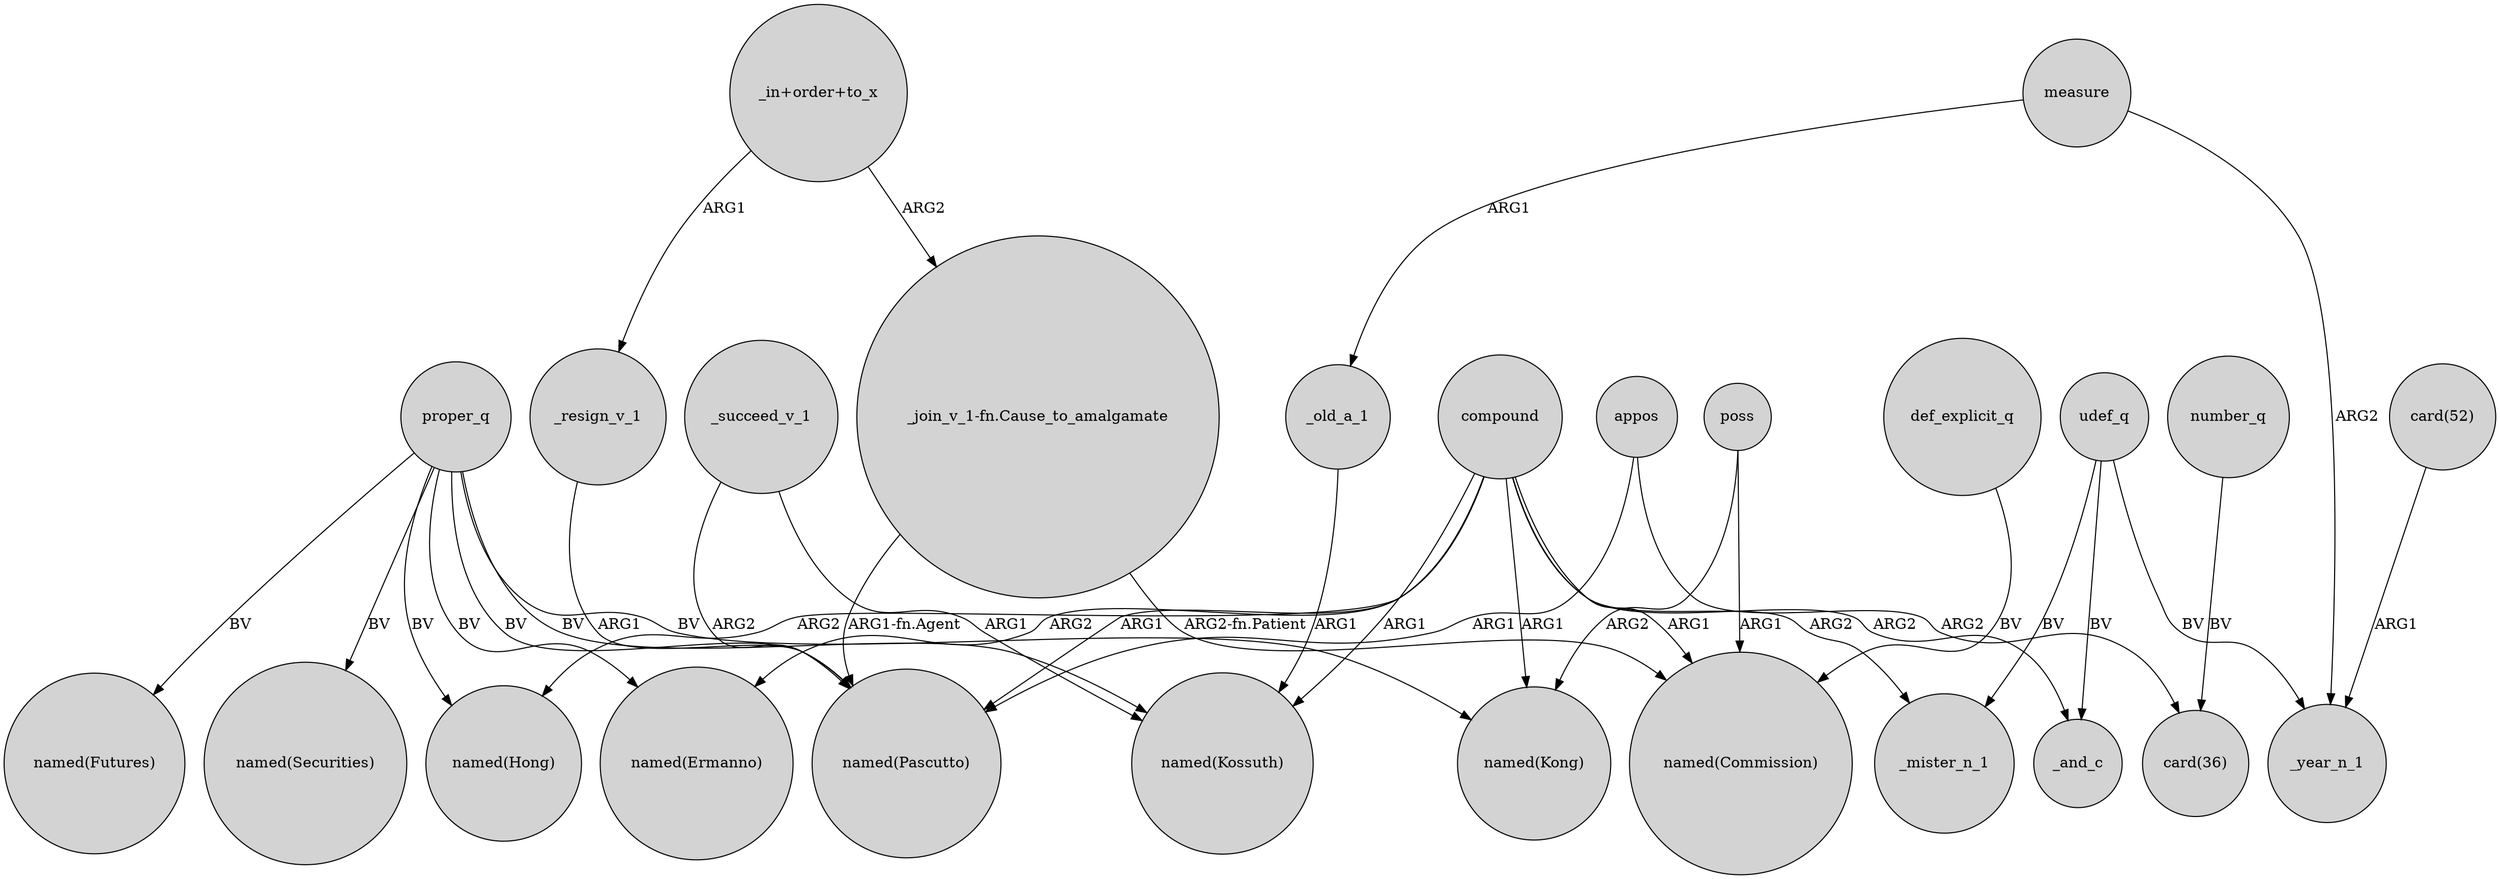 digraph {
	node [shape=circle style=filled]
	"_in+order+to_x" -> _resign_v_1 [label=ARG1]
	proper_q -> "named(Pascutto)" [label=BV]
	proper_q -> "named(Ermanno)" [label=BV]
	compound -> "named(Commission)" [label=ARG1]
	poss -> "named(Commission)" [label=ARG1]
	measure -> _year_n_1 [label=ARG2]
	proper_q -> "named(Futures)" [label=BV]
	compound -> _mister_n_1 [label=ARG2]
	udef_q -> _mister_n_1 [label=BV]
	compound -> "named(Hong)" [label=ARG2]
	poss -> "named(Kong)" [label=ARG2]
	"_join_v_1-fn.Cause_to_amalgamate" -> "named(Commission)" [label="ARG2-fn.Patient"]
	_resign_v_1 -> "named(Pascutto)" [label=ARG1]
	measure -> _old_a_1 [label=ARG1]
	proper_q -> "named(Hong)" [label=BV]
	_old_a_1 -> "named(Kossuth)" [label=ARG1]
	compound -> _and_c [label=ARG2]
	proper_q -> "named(Kong)" [label=BV]
	def_explicit_q -> "named(Commission)" [label=BV]
	"card(52)" -> _year_n_1 [label=ARG1]
	proper_q -> "named(Securities)" [label=BV]
	number_q -> "card(36)" [label=BV]
	compound -> "named(Pascutto)" [label=ARG1]
	"_in+order+to_x" -> "_join_v_1-fn.Cause_to_amalgamate" [label=ARG2]
	udef_q -> _year_n_1 [label=BV]
	appos -> "named(Pascutto)" [label=ARG1]
	proper_q -> "named(Kossuth)" [label=BV]
	"_join_v_1-fn.Cause_to_amalgamate" -> "named(Pascutto)" [label="ARG1-fn.Agent"]
	udef_q -> _and_c [label=BV]
	appos -> "card(36)" [label=ARG2]
	_succeed_v_1 -> "named(Pascutto)" [label=ARG2]
	_succeed_v_1 -> "named(Kossuth)" [label=ARG1]
	compound -> "named(Ermanno)" [label=ARG2]
	compound -> "named(Kossuth)" [label=ARG1]
	compound -> "named(Kong)" [label=ARG1]
}
